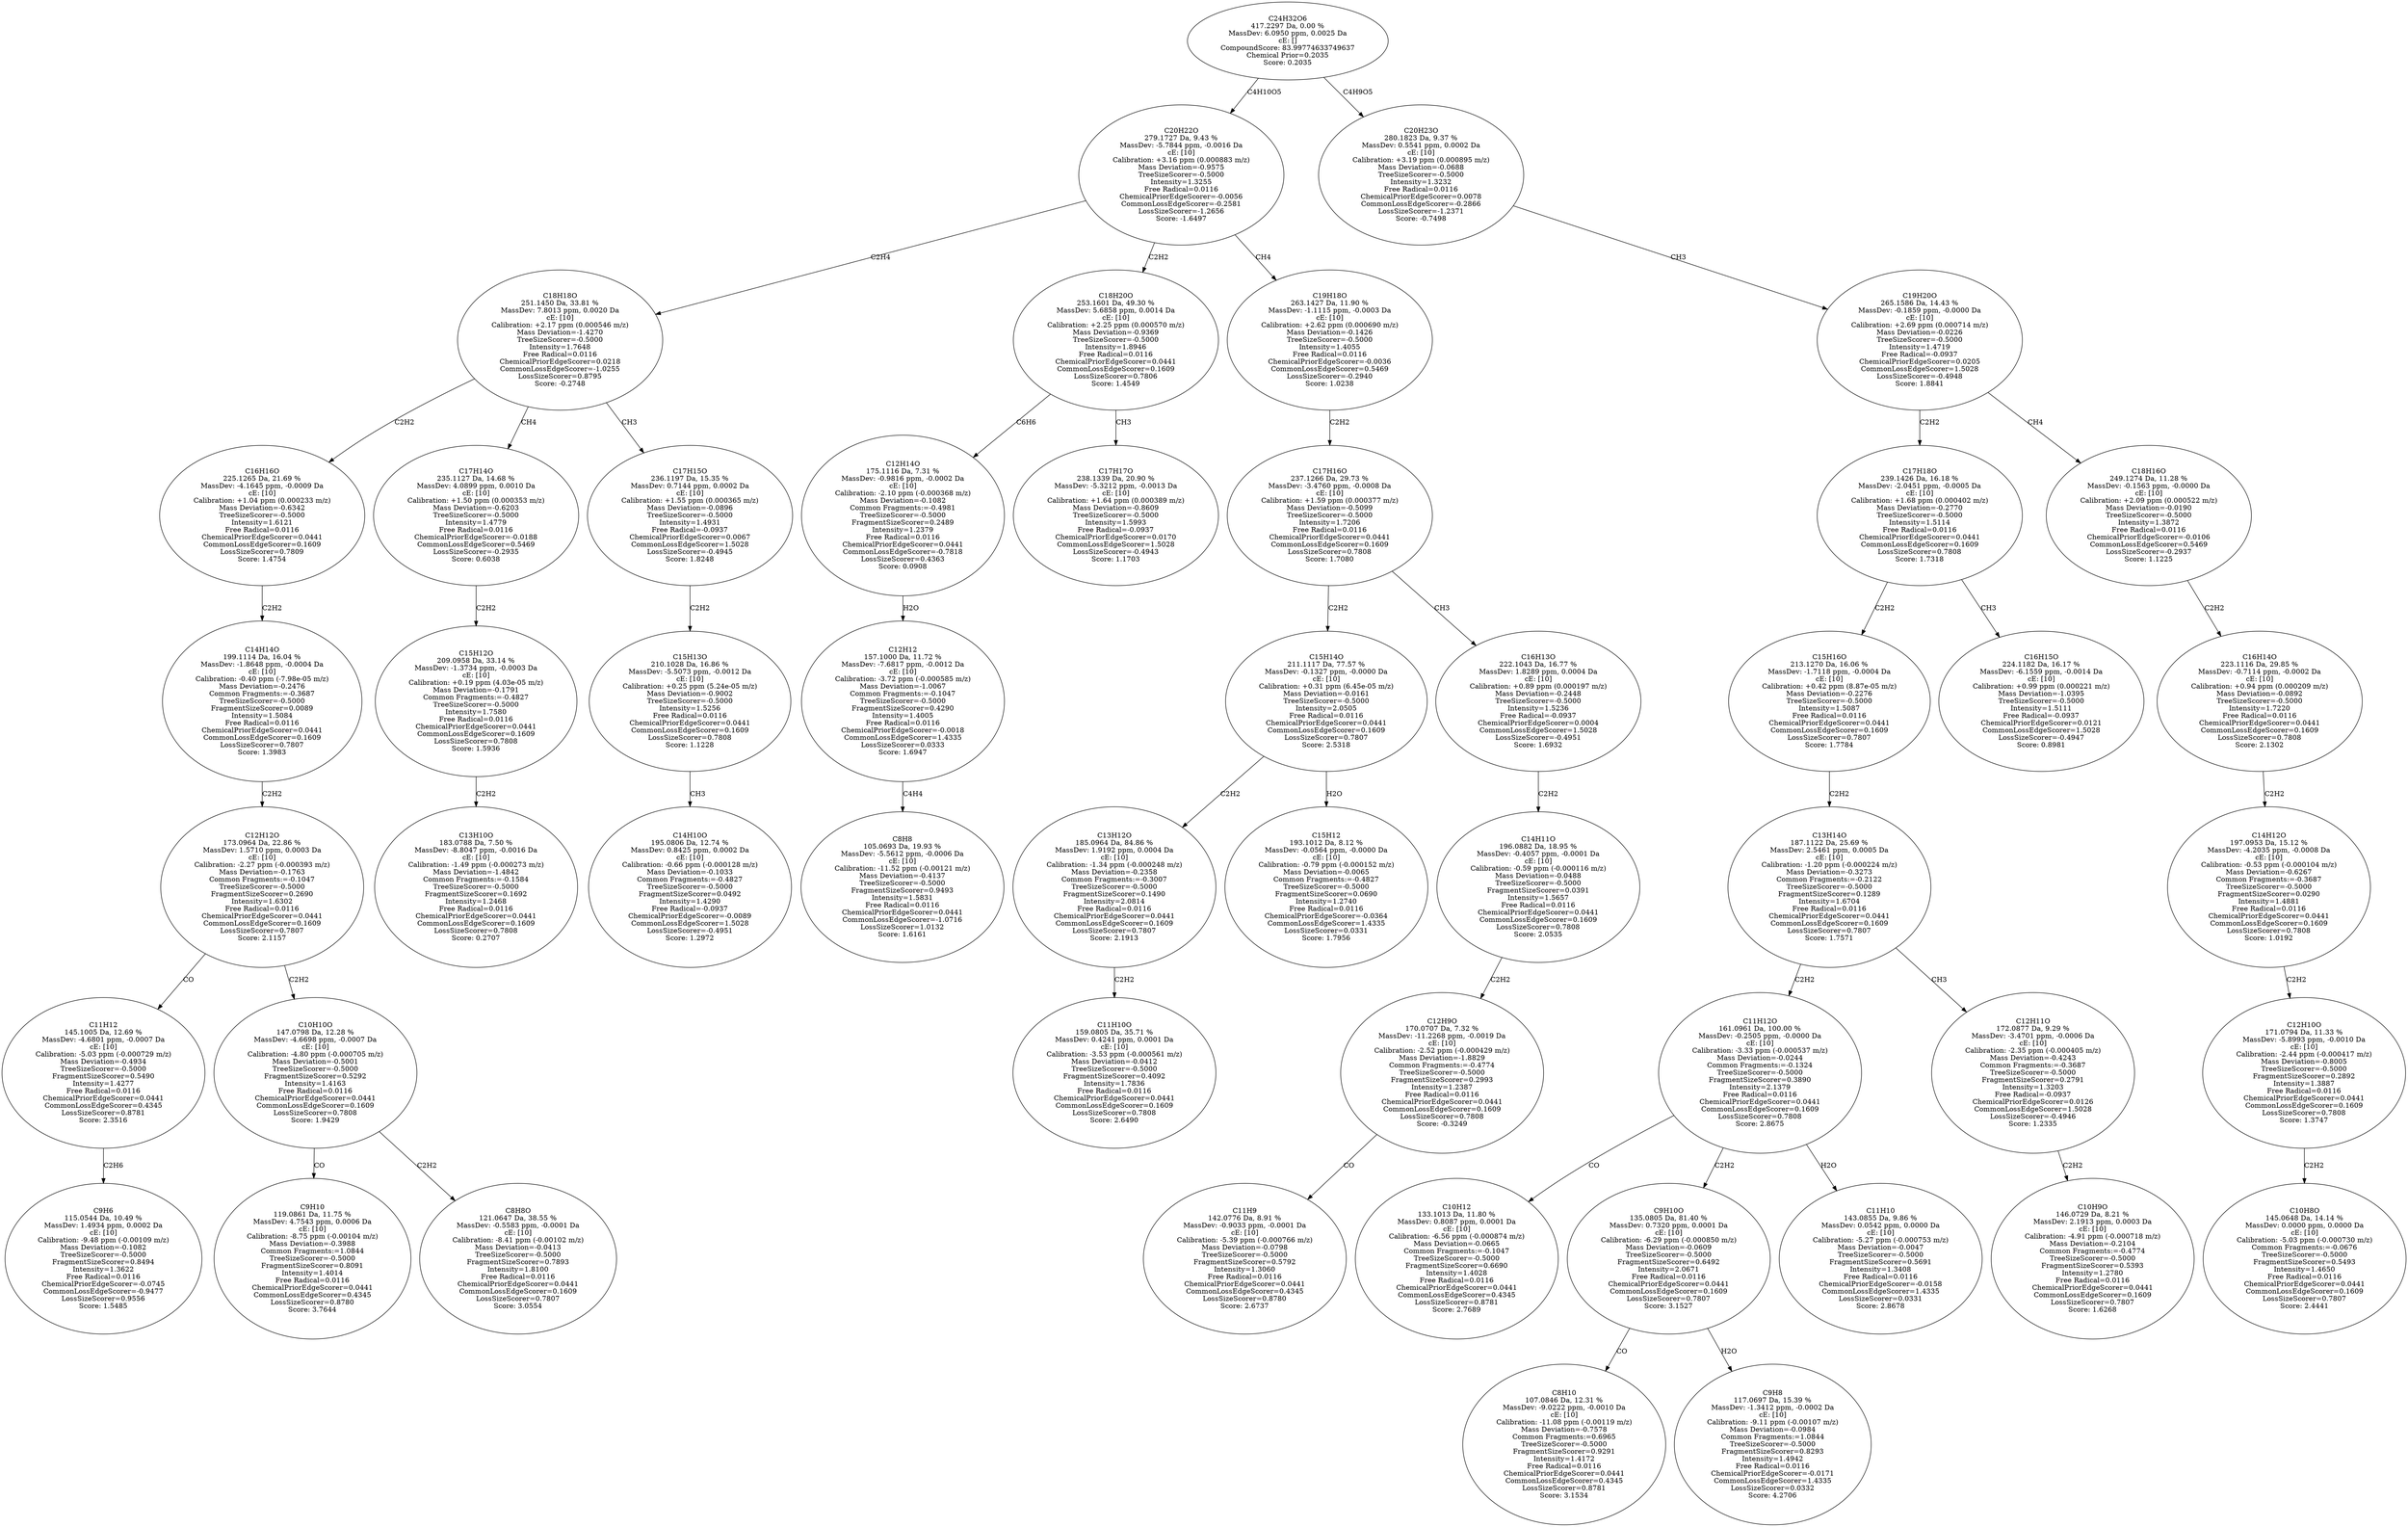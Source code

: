 strict digraph {
v1 [label="C9H6\n115.0544 Da, 10.49 %\nMassDev: 1.4934 ppm, 0.0002 Da\ncE: [10]\nCalibration: -9.48 ppm (-0.00109 m/z)\nMass Deviation=-0.1082\nTreeSizeScorer=-0.5000\nFragmentSizeScorer=0.8494\nIntensity=1.3622\nFree Radical=0.0116\nChemicalPriorEdgeScorer=-0.0745\nCommonLossEdgeScorer=-0.9477\nLossSizeScorer=0.9556\nScore: 1.5485"];
v2 [label="C11H12\n145.1005 Da, 12.69 %\nMassDev: -4.6801 ppm, -0.0007 Da\ncE: [10]\nCalibration: -5.03 ppm (-0.000729 m/z)\nMass Deviation=-0.4934\nTreeSizeScorer=-0.5000\nFragmentSizeScorer=0.5490\nIntensity=1.4277\nFree Radical=0.0116\nChemicalPriorEdgeScorer=0.0441\nCommonLossEdgeScorer=0.4345\nLossSizeScorer=0.8781\nScore: 2.3516"];
v3 [label="C9H10\n119.0861 Da, 11.75 %\nMassDev: 4.7543 ppm, 0.0006 Da\ncE: [10]\nCalibration: -8.75 ppm (-0.00104 m/z)\nMass Deviation=-0.3988\nCommon Fragments:=1.0844\nTreeSizeScorer=-0.5000\nFragmentSizeScorer=0.8091\nIntensity=1.4014\nFree Radical=0.0116\nChemicalPriorEdgeScorer=0.0441\nCommonLossEdgeScorer=0.4345\nLossSizeScorer=0.8780\nScore: 3.7644"];
v4 [label="C8H8O\n121.0647 Da, 38.55 %\nMassDev: -0.5583 ppm, -0.0001 Da\ncE: [10]\nCalibration: -8.41 ppm (-0.00102 m/z)\nMass Deviation=-0.0413\nTreeSizeScorer=-0.5000\nFragmentSizeScorer=0.7893\nIntensity=1.8100\nFree Radical=0.0116\nChemicalPriorEdgeScorer=0.0441\nCommonLossEdgeScorer=0.1609\nLossSizeScorer=0.7807\nScore: 3.0554"];
v5 [label="C10H10O\n147.0798 Da, 12.28 %\nMassDev: -4.6698 ppm, -0.0007 Da\ncE: [10]\nCalibration: -4.80 ppm (-0.000705 m/z)\nMass Deviation=-0.5001\nTreeSizeScorer=-0.5000\nFragmentSizeScorer=0.5292\nIntensity=1.4163\nFree Radical=0.0116\nChemicalPriorEdgeScorer=0.0441\nCommonLossEdgeScorer=0.1609\nLossSizeScorer=0.7808\nScore: 1.9429"];
v6 [label="C12H12O\n173.0964 Da, 22.86 %\nMassDev: 1.5710 ppm, 0.0003 Da\ncE: [10]\nCalibration: -2.27 ppm (-0.000393 m/z)\nMass Deviation=-0.1763\nCommon Fragments:=-0.1047\nTreeSizeScorer=-0.5000\nFragmentSizeScorer=0.2690\nIntensity=1.6302\nFree Radical=0.0116\nChemicalPriorEdgeScorer=0.0441\nCommonLossEdgeScorer=0.1609\nLossSizeScorer=0.7807\nScore: 2.1157"];
v7 [label="C14H14O\n199.1114 Da, 16.04 %\nMassDev: -1.8648 ppm, -0.0004 Da\ncE: [10]\nCalibration: -0.40 ppm (-7.98e-05 m/z)\nMass Deviation=-0.2476\nCommon Fragments:=-0.3687\nTreeSizeScorer=-0.5000\nFragmentSizeScorer=0.0089\nIntensity=1.5084\nFree Radical=0.0116\nChemicalPriorEdgeScorer=0.0441\nCommonLossEdgeScorer=0.1609\nLossSizeScorer=0.7807\nScore: 1.3983"];
v8 [label="C16H16O\n225.1265 Da, 21.69 %\nMassDev: -4.1645 ppm, -0.0009 Da\ncE: [10]\nCalibration: +1.04 ppm (0.000233 m/z)\nMass Deviation=-0.6342\nTreeSizeScorer=-0.5000\nIntensity=1.6121\nFree Radical=0.0116\nChemicalPriorEdgeScorer=0.0441\nCommonLossEdgeScorer=0.1609\nLossSizeScorer=0.7809\nScore: 1.4754"];
v9 [label="C13H10O\n183.0788 Da, 7.50 %\nMassDev: -8.8047 ppm, -0.0016 Da\ncE: [10]\nCalibration: -1.49 ppm (-0.000273 m/z)\nMass Deviation=-1.4842\nCommon Fragments:=-0.1584\nTreeSizeScorer=-0.5000\nFragmentSizeScorer=0.1692\nIntensity=1.2468\nFree Radical=0.0116\nChemicalPriorEdgeScorer=0.0441\nCommonLossEdgeScorer=0.1609\nLossSizeScorer=0.7808\nScore: 0.2707"];
v10 [label="C15H12O\n209.0958 Da, 33.14 %\nMassDev: -1.3734 ppm, -0.0003 Da\ncE: [10]\nCalibration: +0.19 ppm (4.03e-05 m/z)\nMass Deviation=-0.1791\nCommon Fragments:=-0.4827\nTreeSizeScorer=-0.5000\nIntensity=1.7580\nFree Radical=0.0116\nChemicalPriorEdgeScorer=0.0441\nCommonLossEdgeScorer=0.1609\nLossSizeScorer=0.7808\nScore: 1.5936"];
v11 [label="C17H14O\n235.1127 Da, 14.68 %\nMassDev: 4.0899 ppm, 0.0010 Da\ncE: [10]\nCalibration: +1.50 ppm (0.000353 m/z)\nMass Deviation=-0.6203\nTreeSizeScorer=-0.5000\nIntensity=1.4779\nFree Radical=0.0116\nChemicalPriorEdgeScorer=-0.0188\nCommonLossEdgeScorer=0.5469\nLossSizeScorer=-0.2935\nScore: 0.6038"];
v12 [label="C14H10O\n195.0806 Da, 12.74 %\nMassDev: 0.8425 ppm, 0.0002 Da\ncE: [10]\nCalibration: -0.66 ppm (-0.000128 m/z)\nMass Deviation=-0.1033\nCommon Fragments:=-0.4827\nTreeSizeScorer=-0.5000\nFragmentSizeScorer=0.0492\nIntensity=1.4290\nFree Radical=-0.0937\nChemicalPriorEdgeScorer=-0.0089\nCommonLossEdgeScorer=1.5028\nLossSizeScorer=-0.4951\nScore: 1.2972"];
v13 [label="C15H13O\n210.1028 Da, 16.86 %\nMassDev: -5.5073 ppm, -0.0012 Da\ncE: [10]\nCalibration: +0.25 ppm (5.24e-05 m/z)\nMass Deviation=-0.9002\nTreeSizeScorer=-0.5000\nIntensity=1.5256\nFree Radical=0.0116\nChemicalPriorEdgeScorer=0.0441\nCommonLossEdgeScorer=0.1609\nLossSizeScorer=0.7808\nScore: 1.1228"];
v14 [label="C17H15O\n236.1197 Da, 15.35 %\nMassDev: 0.7144 ppm, 0.0002 Da\ncE: [10]\nCalibration: +1.55 ppm (0.000365 m/z)\nMass Deviation=-0.0896\nTreeSizeScorer=-0.5000\nIntensity=1.4931\nFree Radical=-0.0937\nChemicalPriorEdgeScorer=0.0067\nCommonLossEdgeScorer=1.5028\nLossSizeScorer=-0.4945\nScore: 1.8248"];
v15 [label="C18H18O\n251.1450 Da, 33.81 %\nMassDev: 7.8013 ppm, 0.0020 Da\ncE: [10]\nCalibration: +2.17 ppm (0.000546 m/z)\nMass Deviation=-1.4270\nTreeSizeScorer=-0.5000\nIntensity=1.7648\nFree Radical=0.0116\nChemicalPriorEdgeScorer=0.0218\nCommonLossEdgeScorer=-1.0255\nLossSizeScorer=0.8795\nScore: -0.2748"];
v16 [label="C8H8\n105.0693 Da, 19.93 %\nMassDev: -5.5612 ppm, -0.0006 Da\ncE: [10]\nCalibration: -11.52 ppm (-0.00121 m/z)\nMass Deviation=-0.4137\nTreeSizeScorer=-0.5000\nFragmentSizeScorer=0.9493\nIntensity=1.5831\nFree Radical=0.0116\nChemicalPriorEdgeScorer=0.0441\nCommonLossEdgeScorer=-1.0716\nLossSizeScorer=1.0132\nScore: 1.6161"];
v17 [label="C12H12\n157.1000 Da, 11.72 %\nMassDev: -7.6817 ppm, -0.0012 Da\ncE: [10]\nCalibration: -3.72 ppm (-0.000585 m/z)\nMass Deviation=-1.0067\nCommon Fragments:=-0.1047\nTreeSizeScorer=-0.5000\nFragmentSizeScorer=0.4290\nIntensity=1.4005\nFree Radical=0.0116\nChemicalPriorEdgeScorer=-0.0018\nCommonLossEdgeScorer=1.4335\nLossSizeScorer=0.0333\nScore: 1.6947"];
v18 [label="C12H14O\n175.1116 Da, 7.31 %\nMassDev: -0.9816 ppm, -0.0002 Da\ncE: [10]\nCalibration: -2.10 ppm (-0.000368 m/z)\nMass Deviation=-0.1082\nCommon Fragments:=-0.4981\nTreeSizeScorer=-0.5000\nFragmentSizeScorer=0.2489\nIntensity=1.2379\nFree Radical=0.0116\nChemicalPriorEdgeScorer=0.0441\nCommonLossEdgeScorer=-0.7818\nLossSizeScorer=0.4363\nScore: 0.0908"];
v19 [label="C17H17O\n238.1339 Da, 20.90 %\nMassDev: -5.3212 ppm, -0.0013 Da\ncE: [10]\nCalibration: +1.64 ppm (0.000389 m/z)\nMass Deviation=-0.8609\nTreeSizeScorer=-0.5000\nIntensity=1.5993\nFree Radical=-0.0937\nChemicalPriorEdgeScorer=0.0170\nCommonLossEdgeScorer=1.5028\nLossSizeScorer=-0.4943\nScore: 1.1703"];
v20 [label="C18H20O\n253.1601 Da, 49.30 %\nMassDev: 5.6858 ppm, 0.0014 Da\ncE: [10]\nCalibration: +2.25 ppm (0.000570 m/z)\nMass Deviation=-0.9369\nTreeSizeScorer=-0.5000\nIntensity=1.8946\nFree Radical=0.0116\nChemicalPriorEdgeScorer=0.0441\nCommonLossEdgeScorer=0.1609\nLossSizeScorer=0.7806\nScore: 1.4549"];
v21 [label="C11H10O\n159.0805 Da, 35.71 %\nMassDev: 0.4241 ppm, 0.0001 Da\ncE: [10]\nCalibration: -3.53 ppm (-0.000561 m/z)\nMass Deviation=-0.0412\nTreeSizeScorer=-0.5000\nFragmentSizeScorer=0.4092\nIntensity=1.7836\nFree Radical=0.0116\nChemicalPriorEdgeScorer=0.0441\nCommonLossEdgeScorer=0.1609\nLossSizeScorer=0.7808\nScore: 2.6490"];
v22 [label="C13H12O\n185.0964 Da, 84.86 %\nMassDev: 1.9192 ppm, 0.0004 Da\ncE: [10]\nCalibration: -1.34 ppm (-0.000248 m/z)\nMass Deviation=-0.2358\nCommon Fragments:=-0.3007\nTreeSizeScorer=-0.5000\nFragmentSizeScorer=0.1490\nIntensity=2.0814\nFree Radical=0.0116\nChemicalPriorEdgeScorer=0.0441\nCommonLossEdgeScorer=0.1609\nLossSizeScorer=0.7807\nScore: 2.1913"];
v23 [label="C15H12\n193.1012 Da, 8.12 %\nMassDev: -0.0564 ppm, -0.0000 Da\ncE: [10]\nCalibration: -0.79 ppm (-0.000152 m/z)\nMass Deviation=-0.0065\nCommon Fragments:=-0.4827\nTreeSizeScorer=-0.5000\nFragmentSizeScorer=0.0690\nIntensity=1.2740\nFree Radical=0.0116\nChemicalPriorEdgeScorer=-0.0364\nCommonLossEdgeScorer=1.4335\nLossSizeScorer=0.0331\nScore: 1.7956"];
v24 [label="C15H14O\n211.1117 Da, 77.57 %\nMassDev: -0.1327 ppm, -0.0000 Da\ncE: [10]\nCalibration: +0.31 ppm (6.45e-05 m/z)\nMass Deviation=-0.0161\nTreeSizeScorer=-0.5000\nIntensity=2.0505\nFree Radical=0.0116\nChemicalPriorEdgeScorer=0.0441\nCommonLossEdgeScorer=0.1609\nLossSizeScorer=0.7807\nScore: 2.5318"];
v25 [label="C11H9\n142.0776 Da, 8.91 %\nMassDev: -0.9033 ppm, -0.0001 Da\ncE: [10]\nCalibration: -5.39 ppm (-0.000766 m/z)\nMass Deviation=-0.0798\nTreeSizeScorer=-0.5000\nFragmentSizeScorer=0.5792\nIntensity=1.3060\nFree Radical=0.0116\nChemicalPriorEdgeScorer=0.0441\nCommonLossEdgeScorer=0.4345\nLossSizeScorer=0.8780\nScore: 2.6737"];
v26 [label="C12H9O\n170.0707 Da, 7.32 %\nMassDev: -11.2268 ppm, -0.0019 Da\ncE: [10]\nCalibration: -2.52 ppm (-0.000429 m/z)\nMass Deviation=-1.8829\nCommon Fragments:=-0.4774\nTreeSizeScorer=-0.5000\nFragmentSizeScorer=0.2993\nIntensity=1.2387\nFree Radical=0.0116\nChemicalPriorEdgeScorer=0.0441\nCommonLossEdgeScorer=0.1609\nLossSizeScorer=0.7808\nScore: -0.3249"];
v27 [label="C14H11O\n196.0882 Da, 18.95 %\nMassDev: -0.4057 ppm, -0.0001 Da\ncE: [10]\nCalibration: -0.59 ppm (-0.000116 m/z)\nMass Deviation=-0.0488\nTreeSizeScorer=-0.5000\nFragmentSizeScorer=0.0391\nIntensity=1.5657\nFree Radical=0.0116\nChemicalPriorEdgeScorer=0.0441\nCommonLossEdgeScorer=0.1609\nLossSizeScorer=0.7808\nScore: 2.0535"];
v28 [label="C16H13O\n222.1043 Da, 16.77 %\nMassDev: 1.8289 ppm, 0.0004 Da\ncE: [10]\nCalibration: +0.89 ppm (0.000197 m/z)\nMass Deviation=-0.2448\nTreeSizeScorer=-0.5000\nIntensity=1.5236\nFree Radical=-0.0937\nChemicalPriorEdgeScorer=0.0004\nCommonLossEdgeScorer=1.5028\nLossSizeScorer=-0.4951\nScore: 1.6932"];
v29 [label="C17H16O\n237.1266 Da, 29.73 %\nMassDev: -3.4760 ppm, -0.0008 Da\ncE: [10]\nCalibration: +1.59 ppm (0.000377 m/z)\nMass Deviation=-0.5099\nTreeSizeScorer=-0.5000\nIntensity=1.7206\nFree Radical=0.0116\nChemicalPriorEdgeScorer=0.0441\nCommonLossEdgeScorer=0.1609\nLossSizeScorer=0.7808\nScore: 1.7080"];
v30 [label="C19H18O\n263.1427 Da, 11.90 %\nMassDev: -1.1115 ppm, -0.0003 Da\ncE: [10]\nCalibration: +2.62 ppm (0.000690 m/z)\nMass Deviation=-0.1426\nTreeSizeScorer=-0.5000\nIntensity=1.4055\nFree Radical=0.0116\nChemicalPriorEdgeScorer=-0.0036\nCommonLossEdgeScorer=0.5469\nLossSizeScorer=-0.2940\nScore: 1.0238"];
v31 [label="C20H22O\n279.1727 Da, 9.43 %\nMassDev: -5.7844 ppm, -0.0016 Da\ncE: [10]\nCalibration: +3.16 ppm (0.000883 m/z)\nMass Deviation=-0.9575\nTreeSizeScorer=-0.5000\nIntensity=1.3255\nFree Radical=0.0116\nChemicalPriorEdgeScorer=-0.0056\nCommonLossEdgeScorer=-0.2581\nLossSizeScorer=-1.2656\nScore: -1.6497"];
v32 [label="C10H12\n133.1013 Da, 11.80 %\nMassDev: 0.8087 ppm, 0.0001 Da\ncE: [10]\nCalibration: -6.56 ppm (-0.000874 m/z)\nMass Deviation=-0.0665\nCommon Fragments:=-0.1047\nTreeSizeScorer=-0.5000\nFragmentSizeScorer=0.6690\nIntensity=1.4028\nFree Radical=0.0116\nChemicalPriorEdgeScorer=0.0441\nCommonLossEdgeScorer=0.4345\nLossSizeScorer=0.8781\nScore: 2.7689"];
v33 [label="C8H10\n107.0846 Da, 12.31 %\nMassDev: -9.0222 ppm, -0.0010 Da\ncE: [10]\nCalibration: -11.08 ppm (-0.00119 m/z)\nMass Deviation=-0.7578\nCommon Fragments:=0.6965\nTreeSizeScorer=-0.5000\nFragmentSizeScorer=0.9291\nIntensity=1.4172\nFree Radical=0.0116\nChemicalPriorEdgeScorer=0.0441\nCommonLossEdgeScorer=0.4345\nLossSizeScorer=0.8781\nScore: 3.1534"];
v34 [label="C9H8\n117.0697 Da, 15.39 %\nMassDev: -1.3412 ppm, -0.0002 Da\ncE: [10]\nCalibration: -9.11 ppm (-0.00107 m/z)\nMass Deviation=-0.0984\nCommon Fragments:=1.0844\nTreeSizeScorer=-0.5000\nFragmentSizeScorer=0.8293\nIntensity=1.4942\nFree Radical=0.0116\nChemicalPriorEdgeScorer=-0.0171\nCommonLossEdgeScorer=1.4335\nLossSizeScorer=0.0332\nScore: 4.2706"];
v35 [label="C9H10O\n135.0805 Da, 81.40 %\nMassDev: 0.7320 ppm, 0.0001 Da\ncE: [10]\nCalibration: -6.29 ppm (-0.000850 m/z)\nMass Deviation=-0.0609\nTreeSizeScorer=-0.5000\nFragmentSizeScorer=0.6492\nIntensity=2.0671\nFree Radical=0.0116\nChemicalPriorEdgeScorer=0.0441\nCommonLossEdgeScorer=0.1609\nLossSizeScorer=0.7807\nScore: 3.1527"];
v36 [label="C11H10\n143.0855 Da, 9.86 %\nMassDev: 0.0542 ppm, 0.0000 Da\ncE: [10]\nCalibration: -5.27 ppm (-0.000753 m/z)\nMass Deviation=-0.0047\nTreeSizeScorer=-0.5000\nFragmentSizeScorer=0.5691\nIntensity=1.3408\nFree Radical=0.0116\nChemicalPriorEdgeScorer=-0.0158\nCommonLossEdgeScorer=1.4335\nLossSizeScorer=0.0331\nScore: 2.8678"];
v37 [label="C11H12O\n161.0961 Da, 100.00 %\nMassDev: -0.2505 ppm, -0.0000 Da\ncE: [10]\nCalibration: -3.33 ppm (-0.000537 m/z)\nMass Deviation=-0.0244\nCommon Fragments:=-0.1324\nTreeSizeScorer=-0.5000\nFragmentSizeScorer=0.3890\nIntensity=2.1379\nFree Radical=0.0116\nChemicalPriorEdgeScorer=0.0441\nCommonLossEdgeScorer=0.1609\nLossSizeScorer=0.7808\nScore: 2.8675"];
v38 [label="C10H9O\n146.0729 Da, 8.21 %\nMassDev: 2.1913 ppm, 0.0003 Da\ncE: [10]\nCalibration: -4.91 ppm (-0.000718 m/z)\nMass Deviation=-0.2104\nCommon Fragments:=-0.4774\nTreeSizeScorer=-0.5000\nFragmentSizeScorer=0.5393\nIntensity=1.2780\nFree Radical=0.0116\nChemicalPriorEdgeScorer=0.0441\nCommonLossEdgeScorer=0.1609\nLossSizeScorer=0.7807\nScore: 1.6268"];
v39 [label="C12H11O\n172.0877 Da, 9.29 %\nMassDev: -3.4701 ppm, -0.0006 Da\ncE: [10]\nCalibration: -2.35 ppm (-0.000405 m/z)\nMass Deviation=-0.4243\nCommon Fragments:=-0.3687\nTreeSizeScorer=-0.5000\nFragmentSizeScorer=0.2791\nIntensity=1.3203\nFree Radical=-0.0937\nChemicalPriorEdgeScorer=0.0126\nCommonLossEdgeScorer=1.5028\nLossSizeScorer=-0.4946\nScore: 1.2335"];
v40 [label="C13H14O\n187.1122 Da, 25.69 %\nMassDev: 2.5461 ppm, 0.0005 Da\ncE: [10]\nCalibration: -1.20 ppm (-0.000224 m/z)\nMass Deviation=-0.3273\nCommon Fragments:=-0.2122\nTreeSizeScorer=-0.5000\nFragmentSizeScorer=0.1289\nIntensity=1.6704\nFree Radical=0.0116\nChemicalPriorEdgeScorer=0.0441\nCommonLossEdgeScorer=0.1609\nLossSizeScorer=0.7807\nScore: 1.7571"];
v41 [label="C15H16O\n213.1270 Da, 16.06 %\nMassDev: -1.7118 ppm, -0.0004 Da\ncE: [10]\nCalibration: +0.42 ppm (8.87e-05 m/z)\nMass Deviation=-0.2276\nTreeSizeScorer=-0.5000\nIntensity=1.5087\nFree Radical=0.0116\nChemicalPriorEdgeScorer=0.0441\nCommonLossEdgeScorer=0.1609\nLossSizeScorer=0.7807\nScore: 1.7784"];
v42 [label="C16H15O\n224.1182 Da, 16.17 %\nMassDev: -6.1559 ppm, -0.0014 Da\ncE: [10]\nCalibration: +0.99 ppm (0.000221 m/z)\nMass Deviation=-1.0395\nTreeSizeScorer=-0.5000\nIntensity=1.5111\nFree Radical=-0.0937\nChemicalPriorEdgeScorer=0.0121\nCommonLossEdgeScorer=1.5028\nLossSizeScorer=-0.4947\nScore: 0.8981"];
v43 [label="C17H18O\n239.1426 Da, 16.18 %\nMassDev: -2.0451 ppm, -0.0005 Da\ncE: [10]\nCalibration: +1.68 ppm (0.000402 m/z)\nMass Deviation=-0.2770\nTreeSizeScorer=-0.5000\nIntensity=1.5114\nFree Radical=0.0116\nChemicalPriorEdgeScorer=0.0441\nCommonLossEdgeScorer=0.1609\nLossSizeScorer=0.7808\nScore: 1.7318"];
v44 [label="C10H8O\n145.0648 Da, 14.14 %\nMassDev: 0.0000 ppm, 0.0000 Da\ncE: [10]\nCalibration: -5.03 ppm (-0.000730 m/z)\nCommon Fragments:=-0.0676\nTreeSizeScorer=-0.5000\nFragmentSizeScorer=0.5493\nIntensity=1.4650\nFree Radical=0.0116\nChemicalPriorEdgeScorer=0.0441\nCommonLossEdgeScorer=0.1609\nLossSizeScorer=0.7807\nScore: 2.4441"];
v45 [label="C12H10O\n171.0794 Da, 11.33 %\nMassDev: -5.8993 ppm, -0.0010 Da\ncE: [10]\nCalibration: -2.44 ppm (-0.000417 m/z)\nMass Deviation=-0.8005\nTreeSizeScorer=-0.5000\nFragmentSizeScorer=0.2892\nIntensity=1.3887\nFree Radical=0.0116\nChemicalPriorEdgeScorer=0.0441\nCommonLossEdgeScorer=0.1609\nLossSizeScorer=0.7808\nScore: 1.3747"];
v46 [label="C14H12O\n197.0953 Da, 15.12 %\nMassDev: -4.2035 ppm, -0.0008 Da\ncE: [10]\nCalibration: -0.53 ppm (-0.000104 m/z)\nMass Deviation=-0.6267\nCommon Fragments:=-0.3687\nTreeSizeScorer=-0.5000\nFragmentSizeScorer=0.0290\nIntensity=1.4881\nFree Radical=0.0116\nChemicalPriorEdgeScorer=0.0441\nCommonLossEdgeScorer=0.1609\nLossSizeScorer=0.7808\nScore: 1.0192"];
v47 [label="C16H14O\n223.1116 Da, 29.85 %\nMassDev: -0.7114 ppm, -0.0002 Da\ncE: [10]\nCalibration: +0.94 ppm (0.000209 m/z)\nMass Deviation=-0.0892\nTreeSizeScorer=-0.5000\nIntensity=1.7220\nFree Radical=0.0116\nChemicalPriorEdgeScorer=0.0441\nCommonLossEdgeScorer=0.1609\nLossSizeScorer=0.7808\nScore: 2.1302"];
v48 [label="C18H16O\n249.1274 Da, 11.28 %\nMassDev: -0.1563 ppm, -0.0000 Da\ncE: [10]\nCalibration: +2.09 ppm (0.000522 m/z)\nMass Deviation=-0.0190\nTreeSizeScorer=-0.5000\nIntensity=1.3872\nFree Radical=0.0116\nChemicalPriorEdgeScorer=-0.0106\nCommonLossEdgeScorer=0.5469\nLossSizeScorer=-0.2937\nScore: 1.1225"];
v49 [label="C19H20O\n265.1586 Da, 14.43 %\nMassDev: -0.1859 ppm, -0.0000 Da\ncE: [10]\nCalibration: +2.69 ppm (0.000714 m/z)\nMass Deviation=-0.0226\nTreeSizeScorer=-0.5000\nIntensity=1.4719\nFree Radical=-0.0937\nChemicalPriorEdgeScorer=0.0205\nCommonLossEdgeScorer=1.5028\nLossSizeScorer=-0.4948\nScore: 1.8841"];
v50 [label="C20H23O\n280.1823 Da, 9.37 %\nMassDev: 0.5541 ppm, 0.0002 Da\ncE: [10]\nCalibration: +3.19 ppm (0.000895 m/z)\nMass Deviation=-0.0688\nTreeSizeScorer=-0.5000\nIntensity=1.3232\nFree Radical=0.0116\nChemicalPriorEdgeScorer=0.0078\nCommonLossEdgeScorer=-0.2866\nLossSizeScorer=-1.2371\nScore: -0.7498"];
v51 [label="C24H32O6\n417.2297 Da, 0.00 %\nMassDev: 6.0950 ppm, 0.0025 Da\ncE: []\nCompoundScore: 83.99774633749637\nChemical Prior=0.2035\nScore: 0.2035"];
v2 -> v1 [label="C2H6"];
v6 -> v2 [label="CO"];
v5 -> v3 [label="CO"];
v5 -> v4 [label="C2H2"];
v6 -> v5 [label="C2H2"];
v7 -> v6 [label="C2H2"];
v8 -> v7 [label="C2H2"];
v15 -> v8 [label="C2H2"];
v10 -> v9 [label="C2H2"];
v11 -> v10 [label="C2H2"];
v15 -> v11 [label="CH4"];
v13 -> v12 [label="CH3"];
v14 -> v13 [label="C2H2"];
v15 -> v14 [label="CH3"];
v31 -> v15 [label="C2H4"];
v17 -> v16 [label="C4H4"];
v18 -> v17 [label="H2O"];
v20 -> v18 [label="C6H6"];
v20 -> v19 [label="CH3"];
v31 -> v20 [label="C2H2"];
v22 -> v21 [label="C2H2"];
v24 -> v22 [label="C2H2"];
v24 -> v23 [label="H2O"];
v29 -> v24 [label="C2H2"];
v26 -> v25 [label="CO"];
v27 -> v26 [label="C2H2"];
v28 -> v27 [label="C2H2"];
v29 -> v28 [label="CH3"];
v30 -> v29 [label="C2H2"];
v31 -> v30 [label="CH4"];
v51 -> v31 [label="C4H10O5"];
v37 -> v32 [label="CO"];
v35 -> v33 [label="CO"];
v35 -> v34 [label="H2O"];
v37 -> v35 [label="C2H2"];
v37 -> v36 [label="H2O"];
v40 -> v37 [label="C2H2"];
v39 -> v38 [label="C2H2"];
v40 -> v39 [label="CH3"];
v41 -> v40 [label="C2H2"];
v43 -> v41 [label="C2H2"];
v43 -> v42 [label="CH3"];
v49 -> v43 [label="C2H2"];
v45 -> v44 [label="C2H2"];
v46 -> v45 [label="C2H2"];
v47 -> v46 [label="C2H2"];
v48 -> v47 [label="C2H2"];
v49 -> v48 [label="CH4"];
v50 -> v49 [label="CH3"];
v51 -> v50 [label="C4H9O5"];
}